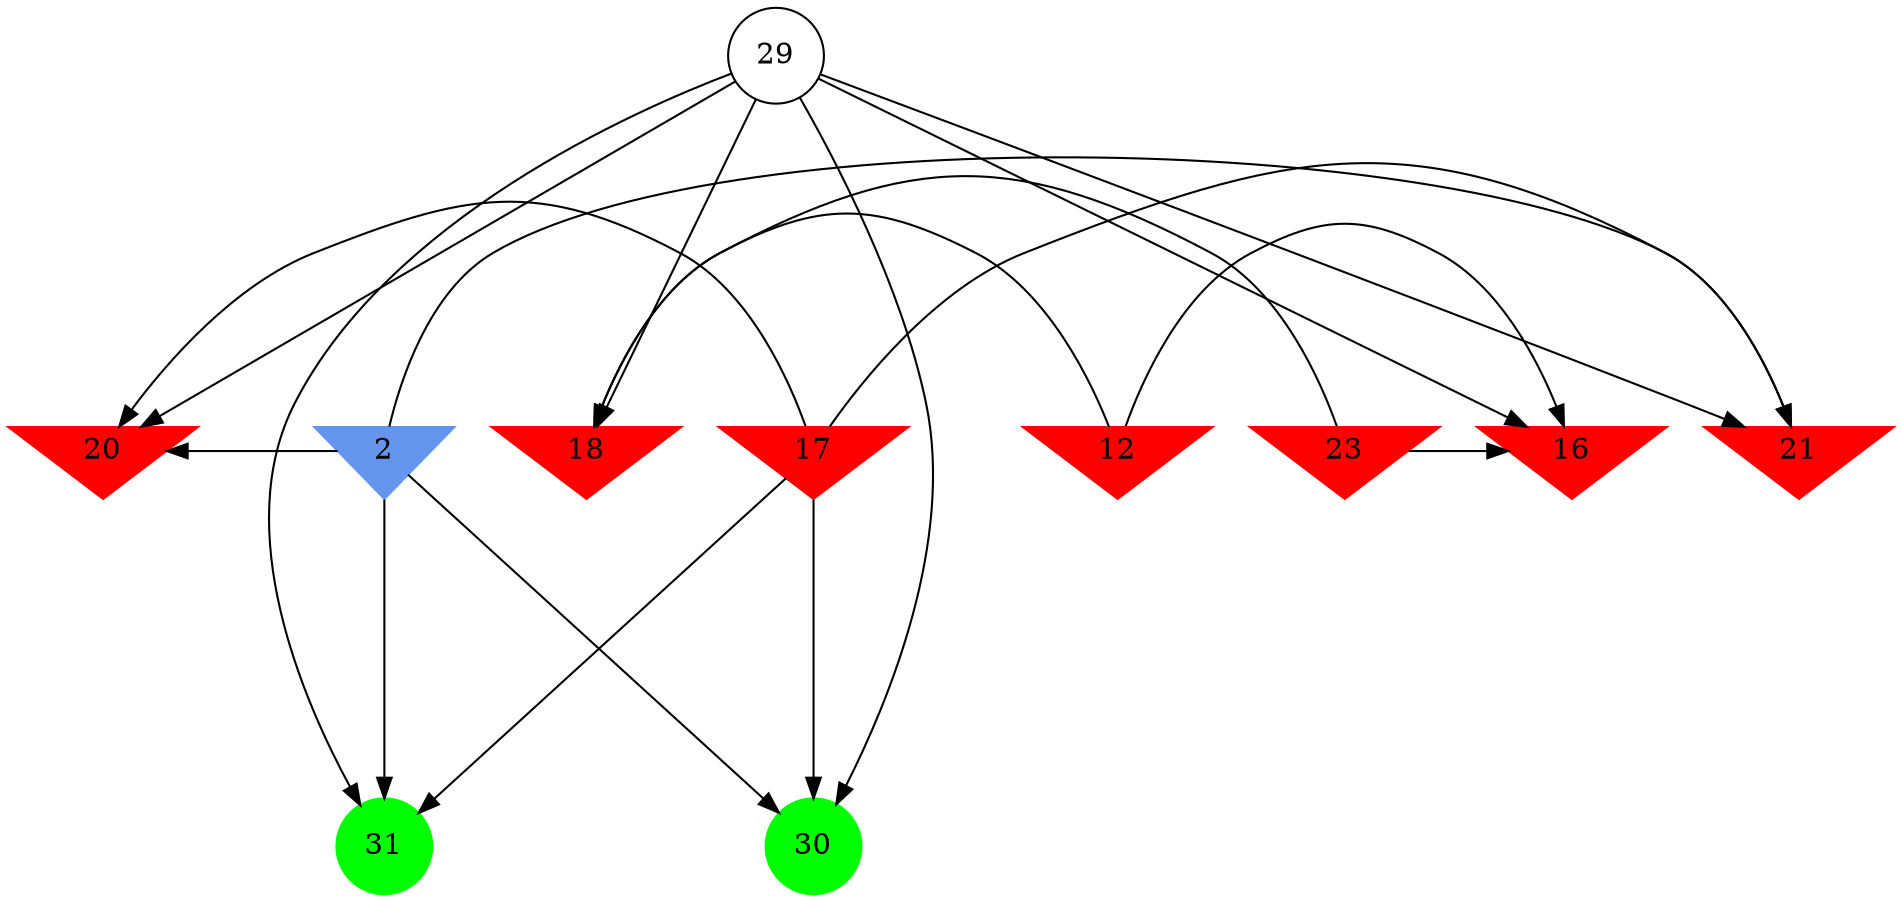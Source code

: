 digraph brain {
	ranksep=2.0;
	2 [shape=invtriangle,style=filled,color=cornflowerblue];
	12 [shape=invtriangle,style=filled,color=red];
	16 [shape=invtriangle,style=filled,color=red];
	17 [shape=invtriangle,style=filled,color=red];
	18 [shape=invtriangle,style=filled,color=red];
	20 [shape=invtriangle,style=filled,color=red];
	21 [shape=invtriangle,style=filled,color=red];
	23 [shape=invtriangle,style=filled,color=red];
	29 [shape=circle,color=black];
	30 [shape=circle,style=filled,color=green];
	31 [shape=circle,style=filled,color=green];
	23	->	18;
	23	->	16;
	29	->	18;
	29	->	16;
	12	->	18;
	12	->	16;
	29	->	20;
	29	->	30;
	29	->	31;
	29	->	21;
	2	->	20;
	2	->	30;
	2	->	31;
	2	->	21;
	17	->	20;
	17	->	30;
	17	->	31;
	17	->	21;
	{ rank=same; 2; 12; 16; 17; 18; 20; 21; 23; }
	{ rank=same; 29; }
	{ rank=same; 30; 31; }
}
